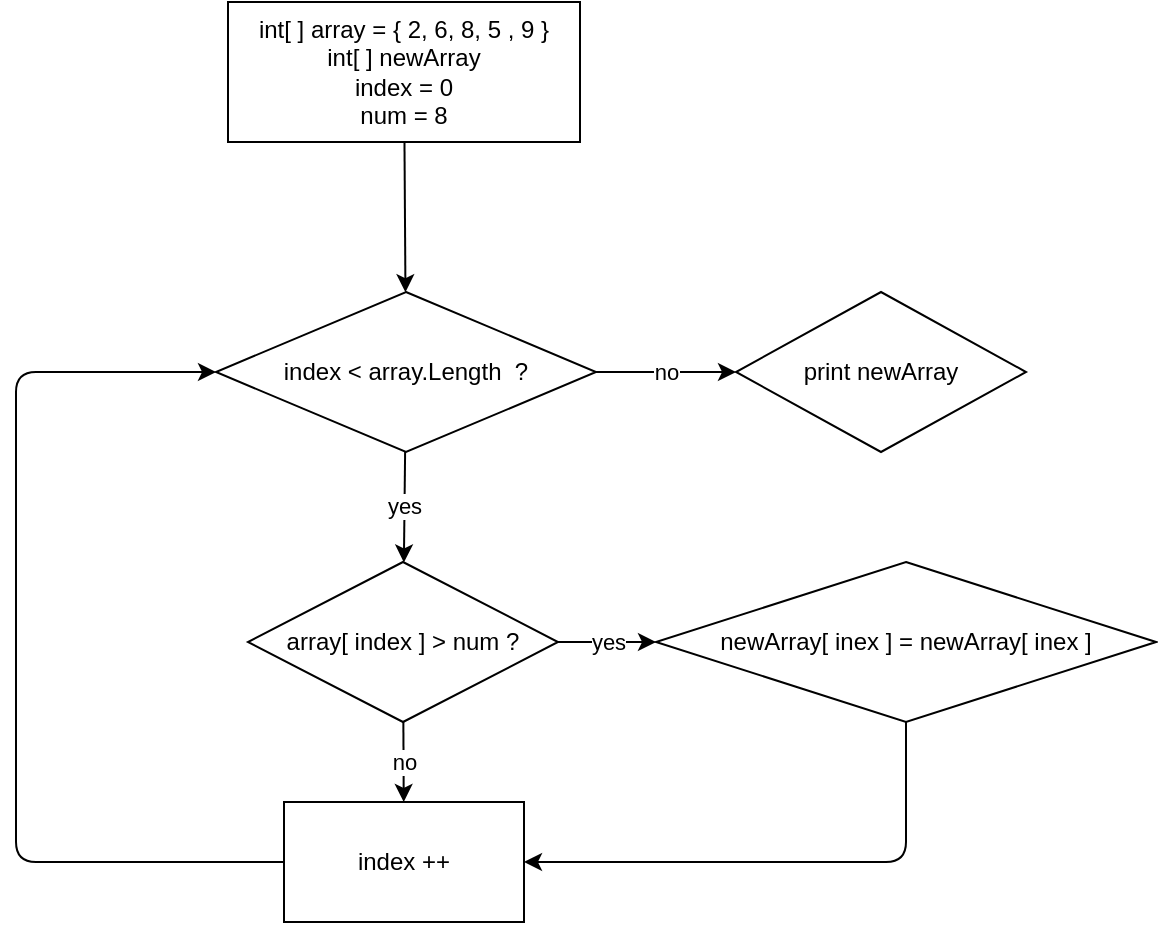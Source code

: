 <mxfile>
    <diagram id="c7xZCS1X-jV3LFZ0UFfk" name="Page-1">
        <mxGraphModel dx="1064" dy="623" grid="1" gridSize="10" guides="1" tooltips="1" connect="1" arrows="1" fold="1" page="1" pageScale="1" pageWidth="827" pageHeight="1169" math="0" shadow="0">
            <root>
                <mxCell id="0"/>
                <mxCell id="1" parent="0"/>
                <mxCell id="4" value="" style="edgeStyle=none;html=1;" edge="1" parent="1" source="2" target="3">
                    <mxGeometry relative="1" as="geometry"/>
                </mxCell>
                <mxCell id="2" value="int[ ] array = { 2, 6, 8, 5 , 9 }&lt;br&gt;int[ ] newArray&lt;br&gt;index = 0&lt;br&gt;num = 8" style="rounded=0;whiteSpace=wrap;html=1;" vertex="1" parent="1">
                    <mxGeometry x="326" y="40" width="176" height="70" as="geometry"/>
                </mxCell>
                <mxCell id="6" value="no" style="edgeStyle=none;html=1;" edge="1" parent="1" source="3" target="5">
                    <mxGeometry relative="1" as="geometry"/>
                </mxCell>
                <mxCell id="8" value="yes" style="edgeStyle=none;html=1;" edge="1" parent="1" source="3" target="7">
                    <mxGeometry relative="1" as="geometry"/>
                </mxCell>
                <mxCell id="3" value="index &amp;lt; array.Length&amp;nbsp; ?" style="rhombus;whiteSpace=wrap;html=1;rounded=0;" vertex="1" parent="1">
                    <mxGeometry x="320" y="185" width="190" height="80" as="geometry"/>
                </mxCell>
                <mxCell id="5" value="print newArray" style="rhombus;whiteSpace=wrap;html=1;rounded=0;" vertex="1" parent="1">
                    <mxGeometry x="580" y="185" width="145" height="80" as="geometry"/>
                </mxCell>
                <mxCell id="10" value="yes" style="edgeStyle=none;html=1;" edge="1" parent="1" source="7" target="9">
                    <mxGeometry relative="1" as="geometry"/>
                </mxCell>
                <mxCell id="12" value="no" style="edgeStyle=none;html=1;" edge="1" parent="1" source="7" target="11">
                    <mxGeometry relative="1" as="geometry"/>
                </mxCell>
                <mxCell id="7" value="array[ index ] &amp;gt; num ?" style="rhombus;whiteSpace=wrap;html=1;rounded=0;" vertex="1" parent="1">
                    <mxGeometry x="336" y="320" width="155" height="80" as="geometry"/>
                </mxCell>
                <mxCell id="9" value="newArray[ inex ] = newArray[ inex ]" style="rhombus;whiteSpace=wrap;html=1;rounded=0;" vertex="1" parent="1">
                    <mxGeometry x="540" y="320" width="250" height="80" as="geometry"/>
                </mxCell>
                <mxCell id="11" value="index ++" style="whiteSpace=wrap;html=1;rounded=0;" vertex="1" parent="1">
                    <mxGeometry x="354" y="440" width="120" height="60" as="geometry"/>
                </mxCell>
                <mxCell id="13" value="" style="endArrow=classic;html=1;exitX=0;exitY=0.5;exitDx=0;exitDy=0;entryX=0;entryY=0.5;entryDx=0;entryDy=0;" edge="1" parent="1" source="11" target="3">
                    <mxGeometry width="50" height="50" relative="1" as="geometry">
                        <mxPoint x="280" y="500" as="sourcePoint"/>
                        <mxPoint x="220" y="150" as="targetPoint"/>
                        <Array as="points">
                            <mxPoint x="220" y="470"/>
                            <mxPoint x="220" y="225"/>
                        </Array>
                    </mxGeometry>
                </mxCell>
                <mxCell id="14" value="" style="endArrow=classic;html=1;entryX=1;entryY=0.5;entryDx=0;entryDy=0;exitX=0.5;exitY=1;exitDx=0;exitDy=0;" edge="1" parent="1" source="9" target="11">
                    <mxGeometry width="50" height="50" relative="1" as="geometry">
                        <mxPoint x="700" y="470" as="sourcePoint"/>
                        <mxPoint x="690" y="430" as="targetPoint"/>
                        <Array as="points">
                            <mxPoint x="665" y="470"/>
                        </Array>
                    </mxGeometry>
                </mxCell>
            </root>
        </mxGraphModel>
    </diagram>
</mxfile>